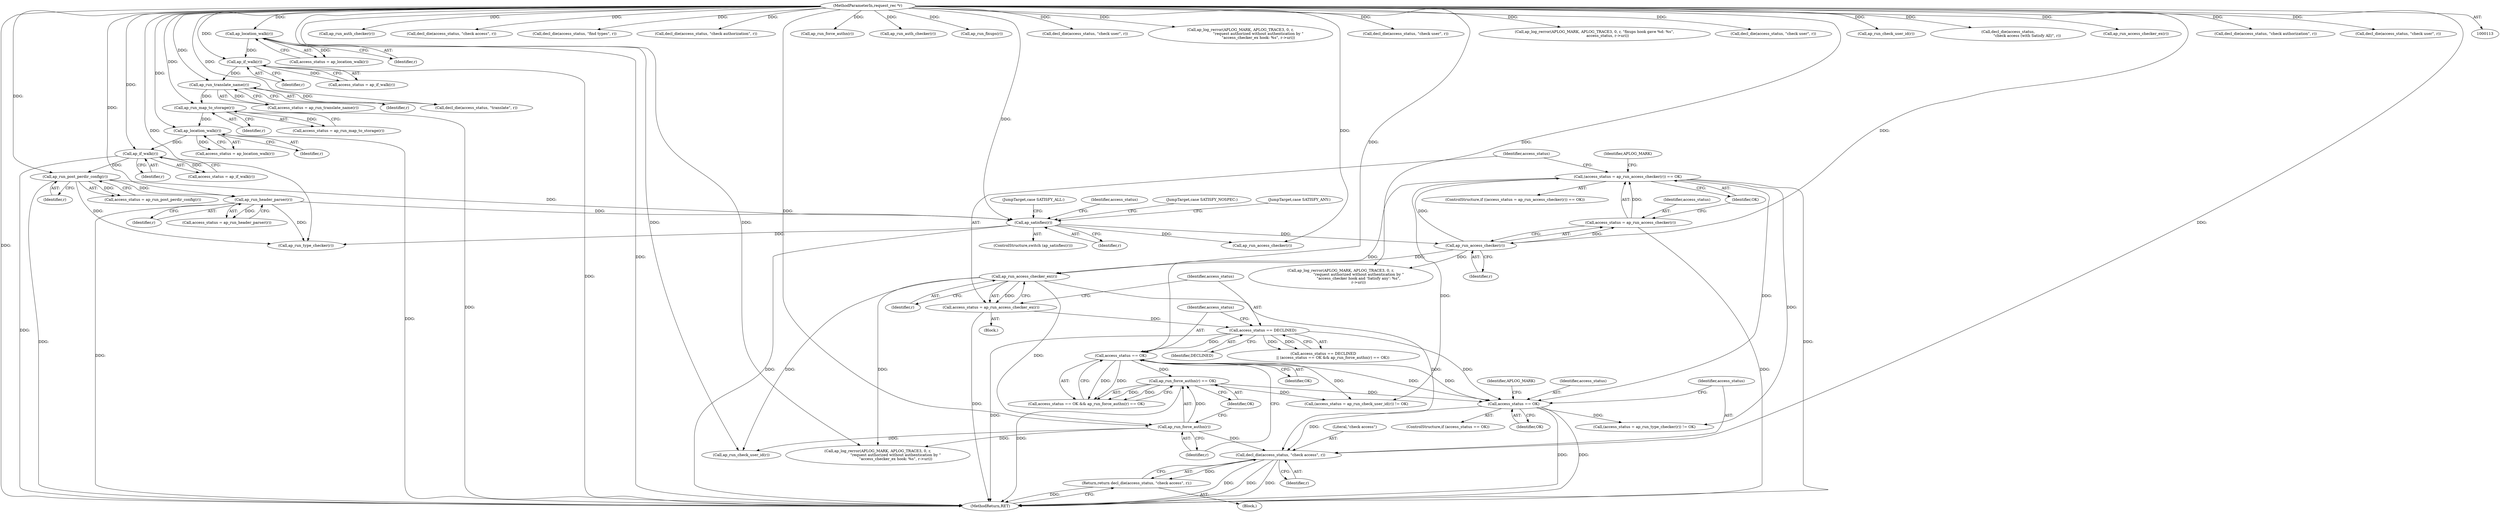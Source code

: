 digraph "0_httpd_cd2b7a26c776b0754fb98426a67804fd48118708@pointer" {
"1000595" [label="(Call,decl_die(access_status, \"check access\", r))"];
"1000579" [label="(Call,access_status == OK)"];
"1000524" [label="(Call,access_status == DECLINED)"];
"1000518" [label="(Call,access_status = ap_run_access_checker_ex(r))"];
"1000520" [label="(Call,ap_run_access_checker_ex(r))"];
"1000504" [label="(Call,ap_run_access_checker(r))"];
"1000399" [label="(Call,ap_satisfies(r))"];
"1000309" [label="(Call,ap_run_post_perdir_config(r))"];
"1000276" [label="(Call,ap_if_walk(r))"];
"1000268" [label="(Call,ap_location_walk(r))"];
"1000260" [label="(Call,ap_run_map_to_storage(r))"];
"1000240" [label="(Call,ap_run_translate_name(r))"];
"1000207" [label="(Call,ap_if_walk(r))"];
"1000199" [label="(Call,ap_location_walk(r))"];
"1000114" [label="(MethodParameterIn,request_rec *r)"];
"1000324" [label="(Call,ap_run_header_parser(r))"];
"1000528" [label="(Call,access_status == OK)"];
"1000501" [label="(Call,(access_status = ap_run_access_checker(r)) == OK)"];
"1000502" [label="(Call,access_status = ap_run_access_checker(r))"];
"1000531" [label="(Call,ap_run_force_authn(r) == OK)"];
"1000532" [label="(Call,ap_run_force_authn(r))"];
"1000594" [label="(Return,return decl_die(access_status, \"check access\", r);)"];
"1000509" [label="(Identifier,APLOG_MARK)"];
"1000467" [label="(Call,ap_run_auth_checker(r))"];
"1000258" [label="(Call,access_status = ap_run_map_to_storage(r))"];
"1000530" [label="(Identifier,OK)"];
"1000277" [label="(Identifier,r)"];
"1000505" [label="(Identifier,r)"];
"1000494" [label="(Call,decl_die(access_status, \"check access\", r))"];
"1000609" [label="(Call,decl_die(access_status, \"find types\", r))"];
"1000402" [label="(JumpTarget,case SATISFY_ALL:)"];
"1000240" [label="(Call,ap_run_translate_name(r))"];
"1000573" [label="(Call,decl_die(access_status, \"check authorization\", r))"];
"1000635" [label="(MethodReturn,RET)"];
"1000241" [label="(Identifier,r)"];
"1000578" [label="(ControlStructure,if (access_status == OK))"];
"1000537" [label="(Call,(access_status = ap_run_check_user_id(r)) != OK)"];
"1000533" [label="(Identifier,r)"];
"1000114" [label="(MethodParameterIn,request_rec *r)"];
"1000431" [label="(Call,ap_run_force_authn(r))"];
"1000581" [label="(Identifier,OK)"];
"1000568" [label="(Call,ap_run_auth_checker(r))"];
"1000325" [label="(Identifier,r)"];
"1000503" [label="(Identifier,access_status)"];
"1000597" [label="(Literal,\"check access\")"];
"1000617" [label="(Call,ap_run_fixups(r))"];
"1000595" [label="(Call,decl_die(access_status, \"check access\", r))"];
"1000401" [label="(Block,)"];
"1000593" [label="(Block,)"];
"1000603" [label="(Identifier,access_status)"];
"1000398" [label="(ControlStructure,switch (ap_satisfies(r)))"];
"1000205" [label="(Call,access_status = ap_if_walk(r))"];
"1000527" [label="(Call,access_status == OK && ap_run_force_authn(r) == OK)"];
"1000520" [label="(Call,ap_run_access_checker_ex(r))"];
"1000596" [label="(Identifier,access_status)"];
"1000309" [label="(Call,ap_run_post_perdir_config(r))"];
"1000200" [label="(Identifier,r)"];
"1000400" [label="(Identifier,r)"];
"1000244" [label="(Call,decl_die(access_status, \"translate\", r))"];
"1000260" [label="(Call,ap_run_map_to_storage(r))"];
"1000310" [label="(Identifier,r)"];
"1000521" [label="(Identifier,r)"];
"1000523" [label="(Call,access_status == DECLINED\n                || (access_status == OK && ap_run_force_authn(r) == OK))"];
"1000444" [label="(Call,decl_die(access_status, \"check user\", r))"];
"1000482" [label="(Call,ap_log_rerror(APLOG_MARK, APLOG_TRACE3, 0, r,\n                              \"request authorized without authentication by \"\n                              \"access_checker_ex hook: %s\", r->uri))"];
"1000540" [label="(Call,ap_run_check_user_id(r))"];
"1000531" [label="(Call,ap_run_force_authn(r) == OK)"];
"1000545" [label="(Call,decl_die(access_status, \"check user\", r))"];
"1000604" [label="(Call,ap_run_type_checker(r))"];
"1000529" [label="(Identifier,access_status)"];
"1000621" [label="(Call,ap_log_rerror(APLOG_MARK, APLOG_TRACE3, 0, r, \"fixups hook gave %d: %s\",\n                      access_status, r->uri))"];
"1000560" [label="(Call,decl_die(access_status, \"check user\", r))"];
"1000532" [label="(Call,ap_run_force_authn(r))"];
"1000269" [label="(Identifier,r)"];
"1000525" [label="(Identifier,access_status)"];
"1000268" [label="(Call,ap_location_walk(r))"];
"1000408" [label="(Call,ap_run_access_checker(r))"];
"1000274" [label="(Call,access_status = ap_if_walk(r))"];
"1000524" [label="(Call,access_status == DECLINED)"];
"1000276" [label="(Call,ap_if_walk(r))"];
"1000601" [label="(Call,(access_status = ap_run_type_checker(r)) != OK)"];
"1000208" [label="(Identifier,r)"];
"1000403" [label="(JumpTarget,case SATISFY_NOSPEC:)"];
"1000579" [label="(Call,access_status == OK)"];
"1000519" [label="(Identifier,access_status)"];
"1000324" [label="(Call,ap_run_header_parser(r))"];
"1000439" [label="(Call,ap_run_check_user_id(r))"];
"1000197" [label="(Call,access_status = ap_location_walk(r))"];
"1000307" [label="(Call,access_status = ap_run_post_perdir_config(r))"];
"1000413" [label="(Call,decl_die(access_status,\n                                \"check access (with Satisfy All)\", r))"];
"1000526" [label="(Identifier,DECLINED)"];
"1000500" [label="(ControlStructure,if ((access_status = ap_run_access_checker(r)) == OK))"];
"1000584" [label="(Identifier,APLOG_MARK)"];
"1000518" [label="(Call,access_status = ap_run_access_checker_ex(r))"];
"1000502" [label="(Call,access_status = ap_run_access_checker(r))"];
"1000499" [label="(JumpTarget,case SATISFY_ANY:)"];
"1000504" [label="(Call,ap_run_access_checker(r))"];
"1000501" [label="(Call,(access_status = ap_run_access_checker(r)) == OK)"];
"1000419" [label="(Call,ap_run_access_checker_ex(r))"];
"1000266" [label="(Call,access_status = ap_location_walk(r))"];
"1000508" [label="(Call,ap_log_rerror(APLOG_MARK, APLOG_TRACE3, 0, r,\n                              \"request authorized without authentication by \"\n                              \"access_checker hook and 'Satisfy any': %s\",\n                              r->uri))"];
"1000207" [label="(Call,ap_if_walk(r))"];
"1000472" [label="(Call,decl_die(access_status, \"check authorization\", r))"];
"1000506" [label="(Identifier,OK)"];
"1000322" [label="(Call,access_status = ap_run_header_parser(r))"];
"1000580" [label="(Identifier,access_status)"];
"1000528" [label="(Call,access_status == OK)"];
"1000399" [label="(Call,ap_satisfies(r))"];
"1000238" [label="(Call,access_status = ap_run_translate_name(r))"];
"1000598" [label="(Identifier,r)"];
"1000261" [label="(Identifier,r)"];
"1000459" [label="(Call,decl_die(access_status, \"check user\", r))"];
"1000199" [label="(Call,ap_location_walk(r))"];
"1000534" [label="(Identifier,OK)"];
"1000583" [label="(Call,ap_log_rerror(APLOG_MARK, APLOG_TRACE3, 0, r,\n                              \"request authorized without authentication by \"\n                              \"access_checker_ex hook: %s\", r->uri))"];
"1000594" [label="(Return,return decl_die(access_status, \"check access\", r);)"];
"1000595" -> "1000594"  [label="AST: "];
"1000595" -> "1000598"  [label="CFG: "];
"1000596" -> "1000595"  [label="AST: "];
"1000597" -> "1000595"  [label="AST: "];
"1000598" -> "1000595"  [label="AST: "];
"1000594" -> "1000595"  [label="CFG: "];
"1000595" -> "1000635"  [label="DDG: "];
"1000595" -> "1000635"  [label="DDG: "];
"1000595" -> "1000635"  [label="DDG: "];
"1000595" -> "1000594"  [label="DDG: "];
"1000579" -> "1000595"  [label="DDG: "];
"1000532" -> "1000595"  [label="DDG: "];
"1000520" -> "1000595"  [label="DDG: "];
"1000114" -> "1000595"  [label="DDG: "];
"1000579" -> "1000578"  [label="AST: "];
"1000579" -> "1000581"  [label="CFG: "];
"1000580" -> "1000579"  [label="AST: "];
"1000581" -> "1000579"  [label="AST: "];
"1000584" -> "1000579"  [label="CFG: "];
"1000596" -> "1000579"  [label="CFG: "];
"1000579" -> "1000635"  [label="DDG: "];
"1000579" -> "1000635"  [label="DDG: "];
"1000524" -> "1000579"  [label="DDG: "];
"1000528" -> "1000579"  [label="DDG: "];
"1000528" -> "1000579"  [label="DDG: "];
"1000501" -> "1000579"  [label="DDG: "];
"1000531" -> "1000579"  [label="DDG: "];
"1000579" -> "1000601"  [label="DDG: "];
"1000524" -> "1000523"  [label="AST: "];
"1000524" -> "1000526"  [label="CFG: "];
"1000525" -> "1000524"  [label="AST: "];
"1000526" -> "1000524"  [label="AST: "];
"1000529" -> "1000524"  [label="CFG: "];
"1000523" -> "1000524"  [label="CFG: "];
"1000524" -> "1000635"  [label="DDG: "];
"1000524" -> "1000523"  [label="DDG: "];
"1000524" -> "1000523"  [label="DDG: "];
"1000518" -> "1000524"  [label="DDG: "];
"1000524" -> "1000528"  [label="DDG: "];
"1000518" -> "1000401"  [label="AST: "];
"1000518" -> "1000520"  [label="CFG: "];
"1000519" -> "1000518"  [label="AST: "];
"1000520" -> "1000518"  [label="AST: "];
"1000525" -> "1000518"  [label="CFG: "];
"1000518" -> "1000635"  [label="DDG: "];
"1000520" -> "1000518"  [label="DDG: "];
"1000520" -> "1000521"  [label="CFG: "];
"1000521" -> "1000520"  [label="AST: "];
"1000504" -> "1000520"  [label="DDG: "];
"1000114" -> "1000520"  [label="DDG: "];
"1000520" -> "1000532"  [label="DDG: "];
"1000520" -> "1000540"  [label="DDG: "];
"1000520" -> "1000583"  [label="DDG: "];
"1000504" -> "1000502"  [label="AST: "];
"1000504" -> "1000505"  [label="CFG: "];
"1000505" -> "1000504"  [label="AST: "];
"1000502" -> "1000504"  [label="CFG: "];
"1000504" -> "1000501"  [label="DDG: "];
"1000504" -> "1000502"  [label="DDG: "];
"1000399" -> "1000504"  [label="DDG: "];
"1000114" -> "1000504"  [label="DDG: "];
"1000504" -> "1000508"  [label="DDG: "];
"1000399" -> "1000398"  [label="AST: "];
"1000399" -> "1000400"  [label="CFG: "];
"1000400" -> "1000399"  [label="AST: "];
"1000402" -> "1000399"  [label="CFG: "];
"1000403" -> "1000399"  [label="CFG: "];
"1000499" -> "1000399"  [label="CFG: "];
"1000603" -> "1000399"  [label="CFG: "];
"1000399" -> "1000635"  [label="DDG: "];
"1000309" -> "1000399"  [label="DDG: "];
"1000324" -> "1000399"  [label="DDG: "];
"1000114" -> "1000399"  [label="DDG: "];
"1000399" -> "1000408"  [label="DDG: "];
"1000399" -> "1000604"  [label="DDG: "];
"1000309" -> "1000307"  [label="AST: "];
"1000309" -> "1000310"  [label="CFG: "];
"1000310" -> "1000309"  [label="AST: "];
"1000307" -> "1000309"  [label="CFG: "];
"1000309" -> "1000635"  [label="DDG: "];
"1000309" -> "1000307"  [label="DDG: "];
"1000276" -> "1000309"  [label="DDG: "];
"1000114" -> "1000309"  [label="DDG: "];
"1000309" -> "1000324"  [label="DDG: "];
"1000309" -> "1000604"  [label="DDG: "];
"1000276" -> "1000274"  [label="AST: "];
"1000276" -> "1000277"  [label="CFG: "];
"1000277" -> "1000276"  [label="AST: "];
"1000274" -> "1000276"  [label="CFG: "];
"1000276" -> "1000635"  [label="DDG: "];
"1000276" -> "1000274"  [label="DDG: "];
"1000268" -> "1000276"  [label="DDG: "];
"1000114" -> "1000276"  [label="DDG: "];
"1000268" -> "1000266"  [label="AST: "];
"1000268" -> "1000269"  [label="CFG: "];
"1000269" -> "1000268"  [label="AST: "];
"1000266" -> "1000268"  [label="CFG: "];
"1000268" -> "1000635"  [label="DDG: "];
"1000268" -> "1000266"  [label="DDG: "];
"1000260" -> "1000268"  [label="DDG: "];
"1000114" -> "1000268"  [label="DDG: "];
"1000260" -> "1000258"  [label="AST: "];
"1000260" -> "1000261"  [label="CFG: "];
"1000261" -> "1000260"  [label="AST: "];
"1000258" -> "1000260"  [label="CFG: "];
"1000260" -> "1000635"  [label="DDG: "];
"1000260" -> "1000258"  [label="DDG: "];
"1000240" -> "1000260"  [label="DDG: "];
"1000114" -> "1000260"  [label="DDG: "];
"1000240" -> "1000238"  [label="AST: "];
"1000240" -> "1000241"  [label="CFG: "];
"1000241" -> "1000240"  [label="AST: "];
"1000238" -> "1000240"  [label="CFG: "];
"1000240" -> "1000238"  [label="DDG: "];
"1000207" -> "1000240"  [label="DDG: "];
"1000114" -> "1000240"  [label="DDG: "];
"1000240" -> "1000244"  [label="DDG: "];
"1000207" -> "1000205"  [label="AST: "];
"1000207" -> "1000208"  [label="CFG: "];
"1000208" -> "1000207"  [label="AST: "];
"1000205" -> "1000207"  [label="CFG: "];
"1000207" -> "1000635"  [label="DDG: "];
"1000207" -> "1000205"  [label="DDG: "];
"1000199" -> "1000207"  [label="DDG: "];
"1000114" -> "1000207"  [label="DDG: "];
"1000199" -> "1000197"  [label="AST: "];
"1000199" -> "1000200"  [label="CFG: "];
"1000200" -> "1000199"  [label="AST: "];
"1000197" -> "1000199"  [label="CFG: "];
"1000199" -> "1000635"  [label="DDG: "];
"1000199" -> "1000197"  [label="DDG: "];
"1000114" -> "1000199"  [label="DDG: "];
"1000114" -> "1000113"  [label="AST: "];
"1000114" -> "1000635"  [label="DDG: "];
"1000114" -> "1000244"  [label="DDG: "];
"1000114" -> "1000324"  [label="DDG: "];
"1000114" -> "1000408"  [label="DDG: "];
"1000114" -> "1000413"  [label="DDG: "];
"1000114" -> "1000419"  [label="DDG: "];
"1000114" -> "1000431"  [label="DDG: "];
"1000114" -> "1000439"  [label="DDG: "];
"1000114" -> "1000444"  [label="DDG: "];
"1000114" -> "1000459"  [label="DDG: "];
"1000114" -> "1000467"  [label="DDG: "];
"1000114" -> "1000472"  [label="DDG: "];
"1000114" -> "1000482"  [label="DDG: "];
"1000114" -> "1000494"  [label="DDG: "];
"1000114" -> "1000508"  [label="DDG: "];
"1000114" -> "1000532"  [label="DDG: "];
"1000114" -> "1000540"  [label="DDG: "];
"1000114" -> "1000545"  [label="DDG: "];
"1000114" -> "1000560"  [label="DDG: "];
"1000114" -> "1000568"  [label="DDG: "];
"1000114" -> "1000573"  [label="DDG: "];
"1000114" -> "1000583"  [label="DDG: "];
"1000114" -> "1000604"  [label="DDG: "];
"1000114" -> "1000609"  [label="DDG: "];
"1000114" -> "1000617"  [label="DDG: "];
"1000114" -> "1000621"  [label="DDG: "];
"1000324" -> "1000322"  [label="AST: "];
"1000324" -> "1000325"  [label="CFG: "];
"1000325" -> "1000324"  [label="AST: "];
"1000322" -> "1000324"  [label="CFG: "];
"1000324" -> "1000635"  [label="DDG: "];
"1000324" -> "1000322"  [label="DDG: "];
"1000324" -> "1000604"  [label="DDG: "];
"1000528" -> "1000527"  [label="AST: "];
"1000528" -> "1000530"  [label="CFG: "];
"1000529" -> "1000528"  [label="AST: "];
"1000530" -> "1000528"  [label="AST: "];
"1000533" -> "1000528"  [label="CFG: "];
"1000527" -> "1000528"  [label="CFG: "];
"1000528" -> "1000527"  [label="DDG: "];
"1000528" -> "1000527"  [label="DDG: "];
"1000501" -> "1000528"  [label="DDG: "];
"1000528" -> "1000531"  [label="DDG: "];
"1000528" -> "1000537"  [label="DDG: "];
"1000501" -> "1000500"  [label="AST: "];
"1000501" -> "1000506"  [label="CFG: "];
"1000502" -> "1000501"  [label="AST: "];
"1000506" -> "1000501"  [label="AST: "];
"1000509" -> "1000501"  [label="CFG: "];
"1000519" -> "1000501"  [label="CFG: "];
"1000501" -> "1000635"  [label="DDG: "];
"1000502" -> "1000501"  [label="DDG: "];
"1000501" -> "1000537"  [label="DDG: "];
"1000501" -> "1000601"  [label="DDG: "];
"1000503" -> "1000502"  [label="AST: "];
"1000506" -> "1000502"  [label="CFG: "];
"1000502" -> "1000635"  [label="DDG: "];
"1000531" -> "1000527"  [label="AST: "];
"1000531" -> "1000534"  [label="CFG: "];
"1000532" -> "1000531"  [label="AST: "];
"1000534" -> "1000531"  [label="AST: "];
"1000527" -> "1000531"  [label="CFG: "];
"1000531" -> "1000635"  [label="DDG: "];
"1000531" -> "1000527"  [label="DDG: "];
"1000531" -> "1000527"  [label="DDG: "];
"1000532" -> "1000531"  [label="DDG: "];
"1000531" -> "1000537"  [label="DDG: "];
"1000532" -> "1000533"  [label="CFG: "];
"1000533" -> "1000532"  [label="AST: "];
"1000534" -> "1000532"  [label="CFG: "];
"1000532" -> "1000540"  [label="DDG: "];
"1000532" -> "1000583"  [label="DDG: "];
"1000594" -> "1000593"  [label="AST: "];
"1000635" -> "1000594"  [label="CFG: "];
"1000594" -> "1000635"  [label="DDG: "];
}
